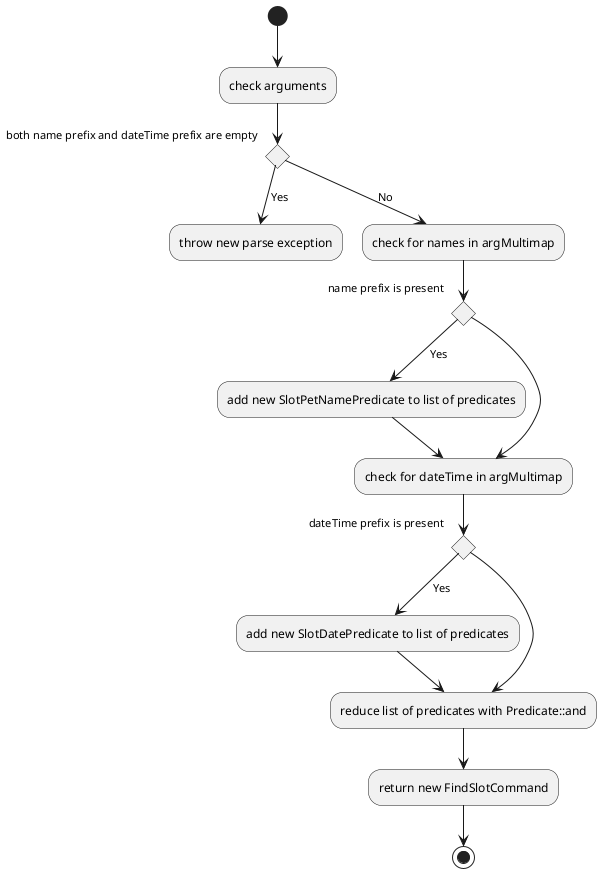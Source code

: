 @startuml
(*)  --> "check arguments"
If "both name prefix and dateTime prefix are empty" then
--> [Yes] "throw new parse exception"
else
--> [No] "check for names in argMultimap"
If "name prefix is present" then
--> [Yes] "add new SlotPetNamePredicate to list of predicates"
--> "check for dateTime in argMultimap"
else
--> "check for dateTime in argMultimap"
If "dateTime prefix is present"
--> [Yes] "add new SlotDatePredicate to list of predicates"
--> "reduce list of predicates with Predicate::and"
else
--> "reduce list of predicates with Predicate::and"
Endif
Endif
Endif
--> "return new FindSlotCommand"
-->(*)
@enduml
